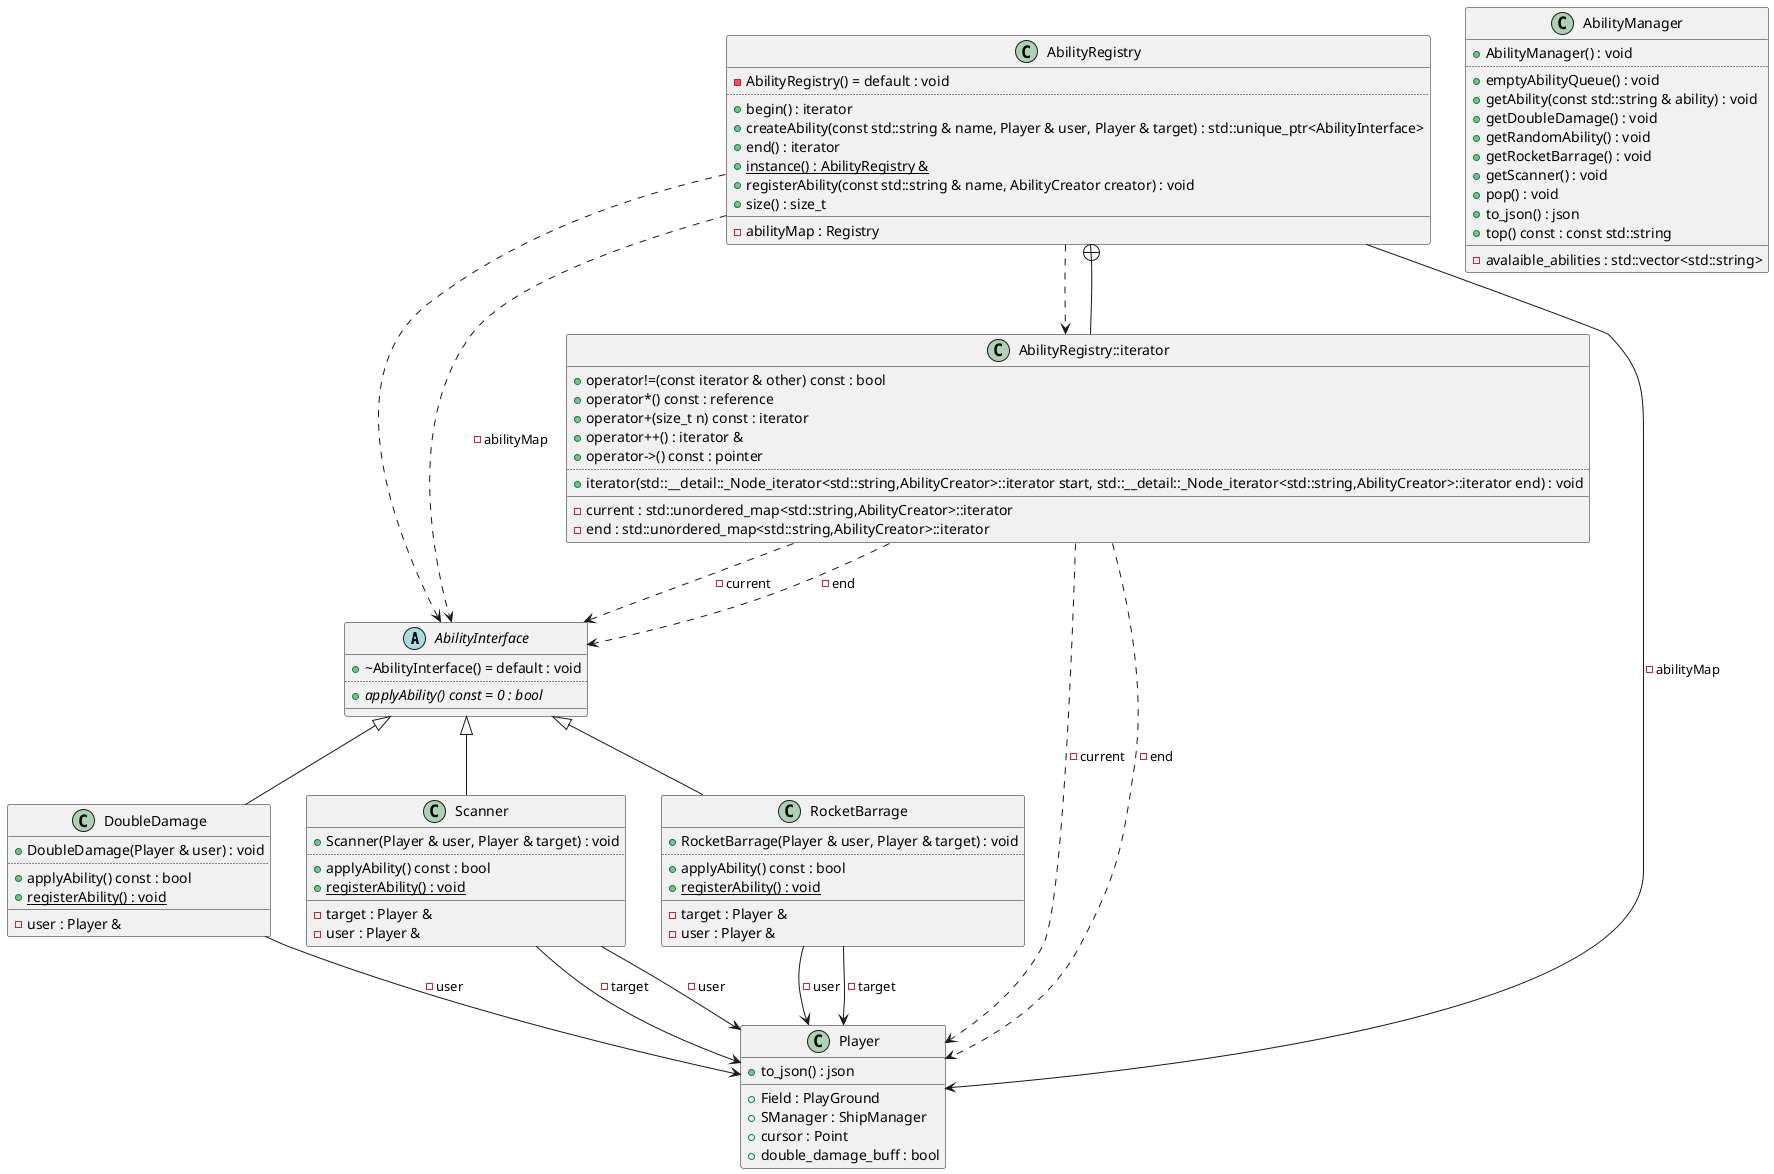 @startuml
abstract "AbilityInterface" as C_0018418403117949621286
abstract C_0018418403117949621286 {
+~AbilityInterface() = default : void
..
{abstract} +applyAbility() const = 0 : bool
__
}
class "DoubleDamage" as C_0000648866158297546465
class C_0000648866158297546465 {
+DoubleDamage(Player & user) : void
..
+applyAbility() const : bool
{static} +registerAbility() : void
__
-user : Player &
}
class "Scanner" as C_0013402225055324596433
class C_0013402225055324596433 {
+Scanner(Player & user, Player & target) : void
..
+applyAbility() const : bool
{static} +registerAbility() : void
__
-target : Player &
-user : Player &
}
class "RocketBarrage" as C_0011998025940278914008
class C_0011998025940278914008 {
+RocketBarrage(Player & user, Player & target) : void
..
+applyAbility() const : bool
{static} +registerAbility() : void
__
-target : Player &
-user : Player &
}
class "AbilityRegistry" as C_0016677220737534910727
class C_0016677220737534910727 {
-AbilityRegistry() = default : void
..
+begin() : iterator
+createAbility(const std::string & name, Player & user, Player & target) : std::unique_ptr<AbilityInterface>
+end() : iterator
{static} +instance() : AbilityRegistry &
+registerAbility(const std::string & name, AbilityCreator creator) : void
+size() : size_t
__
-abilityMap : Registry
}
class "AbilityRegistry::iterator" as C_0002165705464363680401
class C_0002165705464363680401 {
+operator!=(const iterator & other) const : bool
+operator*() const : reference
+operator+(size_t n) const : iterator
+operator++() : iterator &
+operator->() const : pointer
..
+iterator(std::__detail::_Node_iterator<std::string,AbilityCreator>::iterator start, std::__detail::_Node_iterator<std::string,AbilityCreator>::iterator end) : void
__
-current : std::unordered_map<std::string,AbilityCreator>::iterator
-end : std::unordered_map<std::string,AbilityCreator>::iterator
}
class "AbilityManager" as C_0002235219345516323367
class C_0002235219345516323367 {
+AbilityManager() : void
..
+emptyAbilityQueue() : void
+getAbility(const std::string & ability) : void
+getDoubleDamage() : void
+getRandomAbility() : void
+getRocketBarrage() : void
+getScanner() : void
+pop() : void
+to_json() : json
+top() const : const std::string
__
-avalaible_abilities : std::vector<std::string>
}
class "Player" as C_0003605716991605700936
class C_0003605716991605700936 {
+to_json() : json
__
+Field : PlayGround
+SManager : ShipManager
+cursor : Point
+double_damage_buff : bool
}
C_0000648866158297546465 --> C_0003605716991605700936 : -user
C_0018418403117949621286 <|-- C_0000648866158297546465

C_0013402225055324596433 --> C_0003605716991605700936 : -target
C_0013402225055324596433 --> C_0003605716991605700936 : -user
C_0018418403117949621286 <|-- C_0013402225055324596433

C_0011998025940278914008 --> C_0003605716991605700936 : -user
C_0011998025940278914008 --> C_0003605716991605700936 : -target
C_0018418403117949621286 <|-- C_0011998025940278914008

C_0016677220737534910727 ..> C_0018418403117949621286
C_0016677220737534910727 ..> C_0002165705464363680401
C_0016677220737534910727 ..> C_0018418403117949621286 : -abilityMap
C_0016677220737534910727 --> C_0003605716991605700936 : -abilityMap
C_0002165705464363680401 --+ C_0016677220737534910727
C_0002165705464363680401 ..> C_0018418403117949621286 : -current
C_0002165705464363680401 ..> C_0003605716991605700936 : -current
C_0002165705464363680401 ..> C_0018418403117949621286 : -end
C_0002165705464363680401 ..> C_0003605716991605700936 : -end

'Generated with clang-uml, version 0.5.5
'LLVM version Ubuntu clang version 18.1.3 (1ubuntu1)
@enduml
